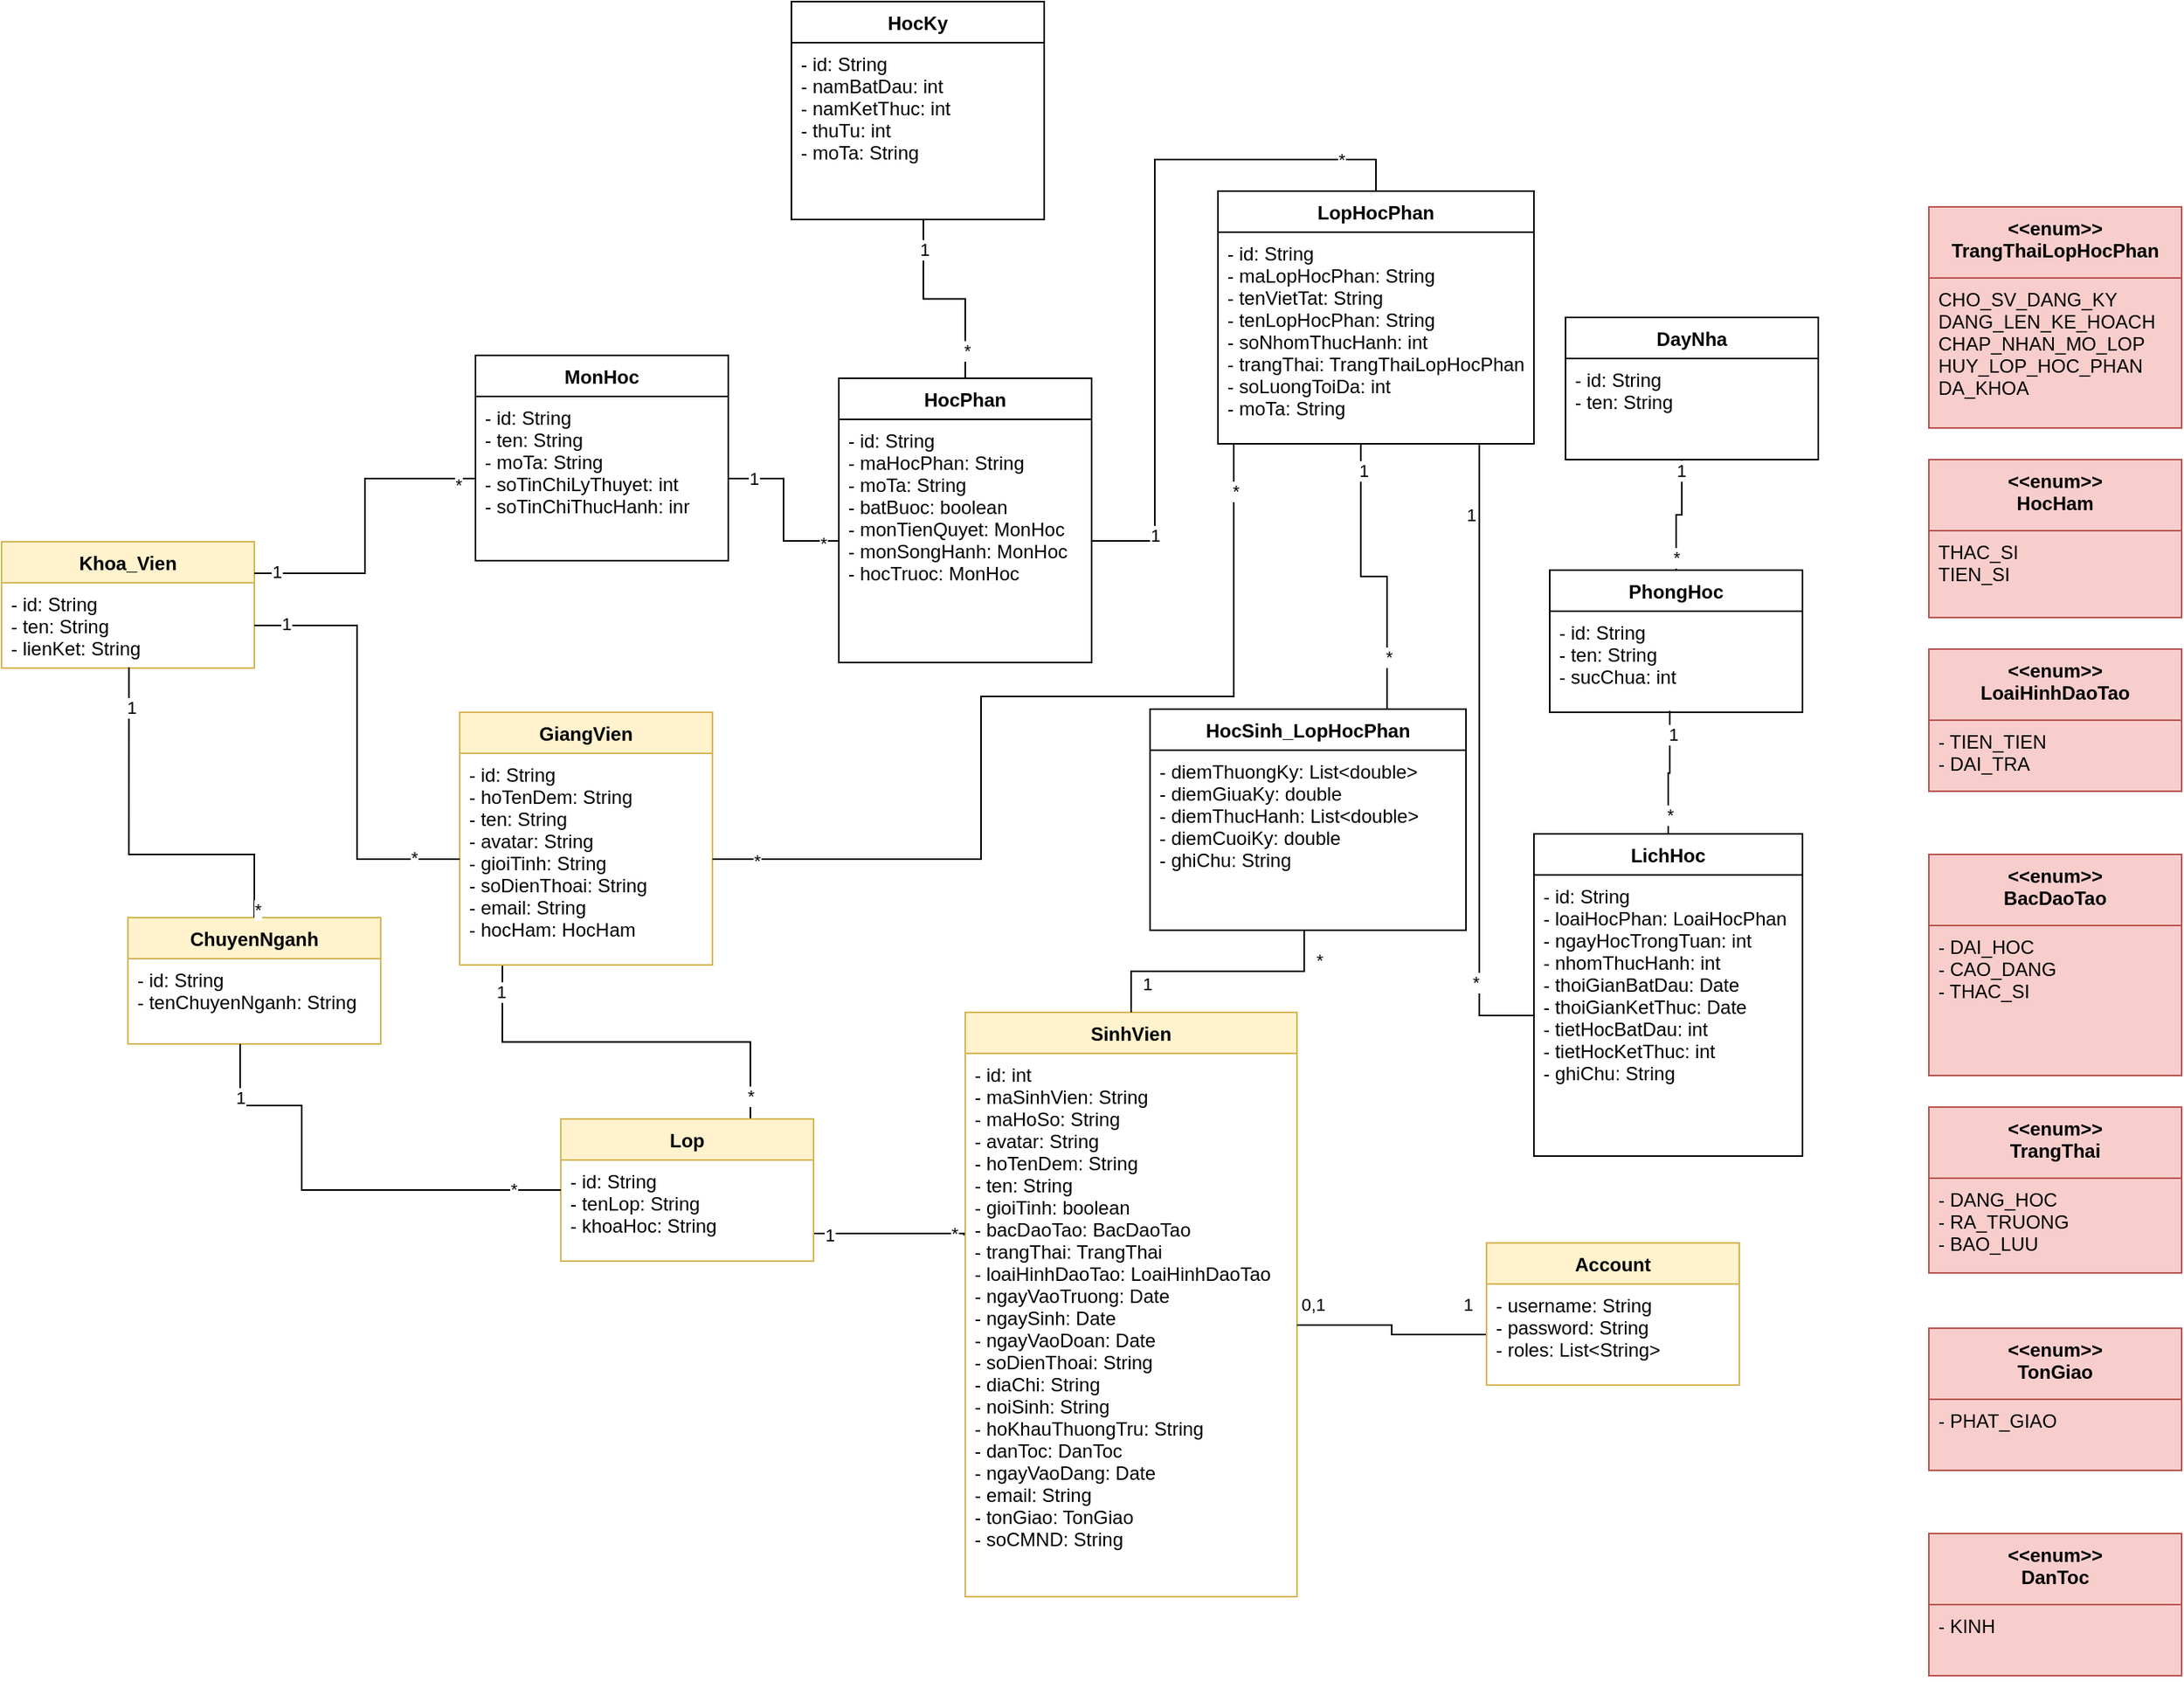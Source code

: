 <mxfile version="15.9.6" type="github">
  <diagram id="Yj6DFzL0j5Qf95JARL4s" name="Page-1">
    <mxGraphModel dx="2249" dy="1967" grid="1" gridSize="10" guides="1" tooltips="1" connect="1" arrows="1" fold="1" page="1" pageScale="1" pageWidth="827" pageHeight="1169" math="0" shadow="0">
      <root>
        <mxCell id="0" />
        <mxCell id="1" parent="0" />
        <mxCell id="6rRiFF-nvon5pC7xxNcr-5" value="SinhVien" style="swimlane;fontStyle=1;align=center;verticalAlign=top;childLayout=stackLayout;horizontal=1;startSize=26;horizontalStack=0;resizeParent=1;resizeParentMax=0;resizeLast=0;collapsible=1;marginBottom=0;fillColor=#fff2cc;strokeColor=#d6b656;" parent="1" vertex="1">
          <mxGeometry x="510" y="300" width="210" height="370" as="geometry" />
        </mxCell>
        <mxCell id="6rRiFF-nvon5pC7xxNcr-6" value="- id: int&#xa;- maSinhVien: String&#xa;- maHoSo: String&#xa;- avatar: String&#xa;- hoTenDem: String&#xa;- ten: String&#xa;- gioiTinh: boolean&#xa;- bacDaoTao: BacDaoTao&#xa;- trangThai: TrangThai&#xa;- loaiHinhDaoTao: LoaiHinhDaoTao&#xa;- ngayVaoTruong: Date&#xa;- ngaySinh: Date&#xa;- ngayVaoDoan: Date&#xa;- soDienThoai: String&#xa;- diaChi: String&#xa;- noiSinh: String&#xa;- hoKhauThuongTru: String&#xa;- danToc: DanToc&#xa;- ngayVaoDang: Date&#xa;- email: String&#xa;- tonGiao: TonGiao&#xa;- soCMND: String" style="text;strokeColor=none;fillColor=none;align=left;verticalAlign=top;spacingLeft=4;spacingRight=4;overflow=hidden;rotatable=0;points=[[0,0.5],[1,0.5]];portConstraint=eastwest;" parent="6rRiFF-nvon5pC7xxNcr-5" vertex="1">
          <mxGeometry y="26" width="210" height="344" as="geometry" />
        </mxCell>
        <mxCell id="6rRiFF-nvon5pC7xxNcr-9" value="Khoa_Vien" style="swimlane;fontStyle=1;align=center;verticalAlign=top;childLayout=stackLayout;horizontal=1;startSize=26;horizontalStack=0;resizeParent=1;resizeParentMax=0;resizeLast=0;collapsible=1;marginBottom=0;fillColor=#fff2cc;strokeColor=#d6b656;" parent="1" vertex="1">
          <mxGeometry x="-100" y="2" width="160" height="80" as="geometry" />
        </mxCell>
        <mxCell id="6rRiFF-nvon5pC7xxNcr-10" value="- id: String&#xa;- ten: String&#xa;- lienKet: String" style="text;strokeColor=none;fillColor=none;align=left;verticalAlign=top;spacingLeft=4;spacingRight=4;overflow=hidden;rotatable=0;points=[[0,0.5],[1,0.5]];portConstraint=eastwest;" parent="6rRiFF-nvon5pC7xxNcr-9" vertex="1">
          <mxGeometry y="26" width="160" height="54" as="geometry" />
        </mxCell>
        <mxCell id="6rRiFF-nvon5pC7xxNcr-13" value="ChuyenNganh" style="swimlane;fontStyle=1;align=center;verticalAlign=top;childLayout=stackLayout;horizontal=1;startSize=26;horizontalStack=0;resizeParent=1;resizeParentMax=0;resizeLast=0;collapsible=1;marginBottom=0;fillColor=#fff2cc;strokeColor=#d6b656;" parent="1" vertex="1">
          <mxGeometry x="-20" y="240" width="160" height="80" as="geometry" />
        </mxCell>
        <mxCell id="6rRiFF-nvon5pC7xxNcr-14" value="- id: String&#xa;- tenChuyenNganh: String" style="text;strokeColor=none;fillColor=none;align=left;verticalAlign=top;spacingLeft=4;spacingRight=4;overflow=hidden;rotatable=0;points=[[0,0.5],[1,0.5]];portConstraint=eastwest;" parent="6rRiFF-nvon5pC7xxNcr-13" vertex="1">
          <mxGeometry y="26" width="160" height="54" as="geometry" />
        </mxCell>
        <mxCell id="6rRiFF-nvon5pC7xxNcr-17" style="edgeStyle=orthogonalEdgeStyle;rounded=0;orthogonalLoop=1;jettySize=auto;html=1;endArrow=none;endFill=0;exitX=-0.004;exitY=0.335;exitDx=0;exitDy=0;exitPerimeter=0;" parent="1" source="6rRiFF-nvon5pC7xxNcr-6" target="6rRiFF-nvon5pC7xxNcr-30" edge="1">
          <mxGeometry relative="1" as="geometry">
            <mxPoint x="200" y="440" as="targetPoint" />
            <Array as="points">
              <mxPoint x="509" y="440" />
              <mxPoint x="402" y="440" />
              <mxPoint x="402" y="436" />
            </Array>
          </mxGeometry>
        </mxCell>
        <mxCell id="6rRiFF-nvon5pC7xxNcr-19" value="*" style="edgeLabel;html=1;align=center;verticalAlign=middle;resizable=0;points=[];" parent="6rRiFF-nvon5pC7xxNcr-17" vertex="1" connectable="0">
          <mxGeometry x="-0.831" relative="1" as="geometry">
            <mxPoint as="offset" />
          </mxGeometry>
        </mxCell>
        <mxCell id="6rRiFF-nvon5pC7xxNcr-21" value="1" style="edgeLabel;html=1;align=center;verticalAlign=middle;resizable=0;points=[];" parent="6rRiFF-nvon5pC7xxNcr-17" vertex="1" connectable="0">
          <mxGeometry x="0.798" y="1" relative="1" as="geometry">
            <mxPoint as="offset" />
          </mxGeometry>
        </mxCell>
        <mxCell id="6rRiFF-nvon5pC7xxNcr-18" style="edgeStyle=orthogonalEdgeStyle;rounded=0;orthogonalLoop=1;jettySize=auto;html=1;exitX=0.5;exitY=0;exitDx=0;exitDy=0;endArrow=none;endFill=0;entryX=0.504;entryY=0.991;entryDx=0;entryDy=0;entryPerimeter=0;" parent="1" source="6rRiFF-nvon5pC7xxNcr-13" target="6rRiFF-nvon5pC7xxNcr-10" edge="1">
          <mxGeometry relative="1" as="geometry">
            <mxPoint x="70" y="150" as="targetPoint" />
            <Array as="points">
              <mxPoint x="60" y="200" />
              <mxPoint x="-19" y="200" />
            </Array>
          </mxGeometry>
        </mxCell>
        <mxCell id="6rRiFF-nvon5pC7xxNcr-22" value="1" style="edgeLabel;html=1;align=center;verticalAlign=middle;resizable=0;points=[];" parent="6rRiFF-nvon5pC7xxNcr-18" vertex="1" connectable="0">
          <mxGeometry x="0.785" y="-1" relative="1" as="geometry">
            <mxPoint as="offset" />
          </mxGeometry>
        </mxCell>
        <mxCell id="6rRiFF-nvon5pC7xxNcr-24" value="*" style="edgeLabel;html=1;align=center;verticalAlign=middle;resizable=0;points=[];" parent="6rRiFF-nvon5pC7xxNcr-18" vertex="1" connectable="0">
          <mxGeometry x="-0.884" y="1" relative="1" as="geometry">
            <mxPoint x="3" y="9" as="offset" />
          </mxGeometry>
        </mxCell>
        <mxCell id="6rRiFF-nvon5pC7xxNcr-45" style="edgeStyle=orthogonalEdgeStyle;rounded=0;orthogonalLoop=1;jettySize=auto;html=1;exitX=0.452;exitY=0.999;exitDx=0;exitDy=0;entryX=0.75;entryY=0;entryDx=0;entryDy=0;endArrow=none;endFill=0;exitPerimeter=0;" parent="1" source="6rRiFF-nvon5pC7xxNcr-27" target="6rRiFF-nvon5pC7xxNcr-41" edge="1">
          <mxGeometry relative="1" as="geometry">
            <mxPoint x="778.8" y="-25.012" as="sourcePoint" />
          </mxGeometry>
        </mxCell>
        <mxCell id="6rRiFF-nvon5pC7xxNcr-49" value="*" style="edgeLabel;html=1;align=center;verticalAlign=middle;resizable=0;points=[];" parent="6rRiFF-nvon5pC7xxNcr-45" vertex="1" connectable="0">
          <mxGeometry x="0.635" y="1" relative="1" as="geometry">
            <mxPoint as="offset" />
          </mxGeometry>
        </mxCell>
        <mxCell id="6rRiFF-nvon5pC7xxNcr-51" value="1" style="edgeLabel;html=1;align=center;verticalAlign=middle;resizable=0;points=[];" parent="6rRiFF-nvon5pC7xxNcr-45" vertex="1" connectable="0">
          <mxGeometry x="-0.819" y="1" relative="1" as="geometry">
            <mxPoint as="offset" />
          </mxGeometry>
        </mxCell>
        <mxCell id="6rRiFF-nvon5pC7xxNcr-26" value="LopHocPhan" style="swimlane;fontStyle=1;align=center;verticalAlign=top;childLayout=stackLayout;horizontal=1;startSize=26;horizontalStack=0;resizeParent=1;resizeParentMax=0;resizeLast=0;collapsible=1;marginBottom=0;" parent="1" vertex="1">
          <mxGeometry x="670" y="-220" width="200" height="160" as="geometry" />
        </mxCell>
        <mxCell id="6rRiFF-nvon5pC7xxNcr-27" value="- id: String&#xa;- maLopHocPhan: String&#xa;- tenVietTat: String&#xa;- tenLopHocPhan: String&#xa;- soNhomThucHanh: int&#xa;- trangThai: TrangThaiLopHocPhan&#xa;- soLuongToiDa: int&#xa;- moTa: String" style="text;strokeColor=none;fillColor=none;align=left;verticalAlign=top;spacingLeft=4;spacingRight=4;overflow=hidden;rotatable=0;points=[[0,0.5],[1,0.5]];portConstraint=eastwest;" parent="6rRiFF-nvon5pC7xxNcr-26" vertex="1">
          <mxGeometry y="26" width="200" height="134" as="geometry" />
        </mxCell>
        <mxCell id="6rRiFF-nvon5pC7xxNcr-180" style="edgeStyle=orthogonalEdgeStyle;rounded=0;orthogonalLoop=1;jettySize=auto;html=1;exitX=0.75;exitY=0;exitDx=0;exitDy=0;entryX=0.169;entryY=1.004;entryDx=0;entryDy=0;entryPerimeter=0;endArrow=none;endFill=0;" parent="1" source="6rRiFF-nvon5pC7xxNcr-30" target="6rRiFF-nvon5pC7xxNcr-75" edge="1">
          <mxGeometry relative="1" as="geometry" />
        </mxCell>
        <mxCell id="6rRiFF-nvon5pC7xxNcr-181" value="1" style="edgeLabel;html=1;align=center;verticalAlign=middle;resizable=0;points=[];" parent="6rRiFF-nvon5pC7xxNcr-180" vertex="1" connectable="0">
          <mxGeometry x="0.872" y="1" relative="1" as="geometry">
            <mxPoint as="offset" />
          </mxGeometry>
        </mxCell>
        <mxCell id="6rRiFF-nvon5pC7xxNcr-182" value="*" style="edgeLabel;html=1;align=center;verticalAlign=middle;resizable=0;points=[];" parent="6rRiFF-nvon5pC7xxNcr-180" vertex="1" connectable="0">
          <mxGeometry x="-0.886" relative="1" as="geometry">
            <mxPoint as="offset" />
          </mxGeometry>
        </mxCell>
        <mxCell id="6rRiFF-nvon5pC7xxNcr-30" value="Lop" style="swimlane;fontStyle=1;align=center;verticalAlign=top;childLayout=stackLayout;horizontal=1;startSize=26;horizontalStack=0;resizeParent=1;resizeParentMax=0;resizeLast=0;collapsible=1;marginBottom=0;fillColor=#fff2cc;strokeColor=#d6b656;" parent="1" vertex="1">
          <mxGeometry x="254" y="367.5" width="160" height="90" as="geometry" />
        </mxCell>
        <mxCell id="6rRiFF-nvon5pC7xxNcr-31" value="- id: String&#xa;- tenLop: String&#xa;- khoaHoc: String" style="text;strokeColor=none;fillColor=none;align=left;verticalAlign=top;spacingLeft=4;spacingRight=4;overflow=hidden;rotatable=0;points=[[0,0.5],[1,0.5]];portConstraint=eastwest;" parent="6rRiFF-nvon5pC7xxNcr-30" vertex="1">
          <mxGeometry y="26" width="160" height="64" as="geometry" />
        </mxCell>
        <mxCell id="6rRiFF-nvon5pC7xxNcr-34" style="edgeStyle=orthogonalEdgeStyle;rounded=0;orthogonalLoop=1;jettySize=auto;html=1;endArrow=none;endFill=0;" parent="1" source="6rRiFF-nvon5pC7xxNcr-30" target="6rRiFF-nvon5pC7xxNcr-13" edge="1">
          <mxGeometry relative="1" as="geometry">
            <mxPoint x="70.08" y="323.998" as="targetPoint" />
            <Array as="points">
              <mxPoint x="90" y="413" />
              <mxPoint x="90" y="359" />
              <mxPoint x="51" y="359" />
            </Array>
          </mxGeometry>
        </mxCell>
        <mxCell id="6rRiFF-nvon5pC7xxNcr-62" value="1" style="edgeLabel;html=1;align=center;verticalAlign=middle;resizable=0;points=[];" parent="6rRiFF-nvon5pC7xxNcr-34" vertex="1" connectable="0">
          <mxGeometry x="0.773" relative="1" as="geometry">
            <mxPoint as="offset" />
          </mxGeometry>
        </mxCell>
        <mxCell id="6rRiFF-nvon5pC7xxNcr-63" value="*" style="edgeLabel;html=1;align=center;verticalAlign=middle;resizable=0;points=[];" parent="6rRiFF-nvon5pC7xxNcr-34" vertex="1" connectable="0">
          <mxGeometry x="-0.798" y="-1" relative="1" as="geometry">
            <mxPoint as="offset" />
          </mxGeometry>
        </mxCell>
        <mxCell id="6rRiFF-nvon5pC7xxNcr-41" value="HocSinh_LopHocPhan" style="swimlane;fontStyle=1;align=center;verticalAlign=top;childLayout=stackLayout;horizontal=1;startSize=26;horizontalStack=0;resizeParent=1;resizeParentMax=0;resizeLast=0;collapsible=1;marginBottom=0;" parent="1" vertex="1">
          <mxGeometry x="627" y="108" width="200" height="140" as="geometry" />
        </mxCell>
        <mxCell id="6rRiFF-nvon5pC7xxNcr-42" value="- diemThuongKy: List&lt;double&gt;&#xa;- diemGiuaKy: double&#xa;- diemThucHanh: List&lt;double&gt;&#xa;- diemCuoiKy: double&#xa;- ghiChu: String" style="text;strokeColor=none;fillColor=none;align=left;verticalAlign=top;spacingLeft=4;spacingRight=4;overflow=hidden;rotatable=0;points=[[0,0.5],[1,0.5]];portConstraint=eastwest;" parent="6rRiFF-nvon5pC7xxNcr-41" vertex="1">
          <mxGeometry y="26" width="200" height="114" as="geometry" />
        </mxCell>
        <mxCell id="6rRiFF-nvon5pC7xxNcr-46" style="edgeStyle=orthogonalEdgeStyle;rounded=0;orthogonalLoop=1;jettySize=auto;html=1;exitX=0.5;exitY=0;exitDx=0;exitDy=0;entryX=0.488;entryY=1;entryDx=0;entryDy=0;endArrow=none;endFill=0;entryPerimeter=0;" parent="1" source="6rRiFF-nvon5pC7xxNcr-5" target="6rRiFF-nvon5pC7xxNcr-42" edge="1">
          <mxGeometry relative="1" as="geometry">
            <mxPoint x="690.56" y="376.338" as="targetPoint" />
          </mxGeometry>
        </mxCell>
        <mxCell id="6rRiFF-nvon5pC7xxNcr-47" value="1" style="edgeLabel;html=1;align=center;verticalAlign=middle;resizable=0;points=[];" parent="6rRiFF-nvon5pC7xxNcr-46" vertex="1" connectable="0">
          <mxGeometry x="-0.837" y="-2" relative="1" as="geometry">
            <mxPoint x="8" y="-5" as="offset" />
          </mxGeometry>
        </mxCell>
        <mxCell id="6rRiFF-nvon5pC7xxNcr-48" value="*" style="edgeLabel;html=1;align=center;verticalAlign=middle;resizable=0;points=[];" parent="6rRiFF-nvon5pC7xxNcr-46" vertex="1" connectable="0">
          <mxGeometry x="0.763" y="-1" relative="1" as="geometry">
            <mxPoint x="8" as="offset" />
          </mxGeometry>
        </mxCell>
        <mxCell id="6rRiFF-nvon5pC7xxNcr-52" value="MonHoc" style="swimlane;fontStyle=1;align=center;verticalAlign=top;childLayout=stackLayout;horizontal=1;startSize=26;horizontalStack=0;resizeParent=1;resizeParentMax=0;resizeLast=0;collapsible=1;marginBottom=0;" parent="1" vertex="1">
          <mxGeometry x="200" y="-116" width="160" height="130" as="geometry" />
        </mxCell>
        <mxCell id="6rRiFF-nvon5pC7xxNcr-53" value="- id: String&#xa;- ten: String&#xa;- moTa: String&#xa;- soTinChiLyThuyet: int&#xa;- soTinChiThucHanh: inr" style="text;strokeColor=none;fillColor=none;align=left;verticalAlign=top;spacingLeft=4;spacingRight=4;overflow=hidden;rotatable=0;points=[[0,0.5],[1,0.5]];portConstraint=eastwest;" parent="6rRiFF-nvon5pC7xxNcr-52" vertex="1">
          <mxGeometry y="26" width="160" height="104" as="geometry" />
        </mxCell>
        <mxCell id="6rRiFF-nvon5pC7xxNcr-64" value="HocKy" style="swimlane;fontStyle=1;align=center;verticalAlign=top;childLayout=stackLayout;horizontal=1;startSize=26;horizontalStack=0;resizeParent=1;resizeParentMax=0;resizeLast=0;collapsible=1;marginBottom=0;" parent="1" vertex="1">
          <mxGeometry x="400" y="-340" width="160" height="138" as="geometry" />
        </mxCell>
        <mxCell id="6rRiFF-nvon5pC7xxNcr-65" value="- id: String&#xa;- namBatDau: int&#xa;- namKetThuc: int&#xa;- thuTu: int&#xa;- moTa: String" style="text;strokeColor=none;fillColor=none;align=left;verticalAlign=top;spacingLeft=4;spacingRight=4;overflow=hidden;rotatable=0;points=[[0,0.5],[1,0.5]];portConstraint=eastwest;" parent="6rRiFF-nvon5pC7xxNcr-64" vertex="1">
          <mxGeometry y="26" width="160" height="112" as="geometry" />
        </mxCell>
        <mxCell id="6rRiFF-nvon5pC7xxNcr-68" style="edgeStyle=orthogonalEdgeStyle;rounded=0;orthogonalLoop=1;jettySize=auto;html=1;exitX=0.5;exitY=0;exitDx=0;exitDy=0;entryX=0.522;entryY=0.996;entryDx=0;entryDy=0;endArrow=none;endFill=0;entryPerimeter=0;" parent="1" source="6rRiFF-nvon5pC7xxNcr-151" target="6rRiFF-nvon5pC7xxNcr-65" edge="1">
          <mxGeometry relative="1" as="geometry">
            <mxPoint x="497.12" y="-168.494" as="targetPoint" />
          </mxGeometry>
        </mxCell>
        <mxCell id="6rRiFF-nvon5pC7xxNcr-69" value="*" style="edgeLabel;html=1;align=center;verticalAlign=middle;resizable=0;points=[];" parent="6rRiFF-nvon5pC7xxNcr-68" vertex="1" connectable="0">
          <mxGeometry x="-0.717" y="-1" relative="1" as="geometry">
            <mxPoint as="offset" />
          </mxGeometry>
        </mxCell>
        <mxCell id="6rRiFF-nvon5pC7xxNcr-70" value="1" style="edgeLabel;html=1;align=center;verticalAlign=middle;resizable=0;points=[];" parent="6rRiFF-nvon5pC7xxNcr-68" vertex="1" connectable="0">
          <mxGeometry x="0.696" relative="1" as="geometry">
            <mxPoint as="offset" />
          </mxGeometry>
        </mxCell>
        <mxCell id="6rRiFF-nvon5pC7xxNcr-74" value="GiangVien" style="swimlane;fontStyle=1;align=center;verticalAlign=top;childLayout=stackLayout;horizontal=1;startSize=26;horizontalStack=0;resizeParent=1;resizeParentMax=0;resizeLast=0;collapsible=1;marginBottom=0;fillColor=#fff2cc;strokeColor=#d6b656;" parent="1" vertex="1">
          <mxGeometry x="190" y="110" width="160" height="160" as="geometry" />
        </mxCell>
        <mxCell id="6rRiFF-nvon5pC7xxNcr-75" value="- id: String&#xa;- hoTenDem: String&#xa;- ten: String&#xa;- avatar: String&#xa;- gioiTinh: String&#xa;- soDienThoai: String&#xa;- email: String&#xa;- hocHam: HocHam" style="text;strokeColor=none;fillColor=none;align=left;verticalAlign=top;spacingLeft=4;spacingRight=4;overflow=hidden;rotatable=0;points=[[0,0.5],[1,0.5]];portConstraint=eastwest;" parent="6rRiFF-nvon5pC7xxNcr-74" vertex="1">
          <mxGeometry y="26" width="160" height="134" as="geometry" />
        </mxCell>
        <mxCell id="6rRiFF-nvon5pC7xxNcr-78" style="edgeStyle=orthogonalEdgeStyle;rounded=0;orthogonalLoop=1;jettySize=auto;html=1;exitX=0;exitY=0.5;exitDx=0;exitDy=0;entryX=1;entryY=0.5;entryDx=0;entryDy=0;endArrow=none;endFill=0;" parent="1" source="6rRiFF-nvon5pC7xxNcr-75" target="6rRiFF-nvon5pC7xxNcr-10" edge="1">
          <mxGeometry relative="1" as="geometry">
            <mxPoint x="150" y="143" as="targetPoint" />
          </mxGeometry>
        </mxCell>
        <mxCell id="6rRiFF-nvon5pC7xxNcr-79" value="1" style="edgeLabel;html=1;align=center;verticalAlign=middle;resizable=0;points=[];" parent="6rRiFF-nvon5pC7xxNcr-78" vertex="1" connectable="0">
          <mxGeometry x="0.855" y="-1" relative="1" as="geometry">
            <mxPoint as="offset" />
          </mxGeometry>
        </mxCell>
        <mxCell id="6rRiFF-nvon5pC7xxNcr-80" value="*" style="edgeLabel;html=1;align=center;verticalAlign=middle;resizable=0;points=[];" parent="6rRiFF-nvon5pC7xxNcr-78" vertex="1" connectable="0">
          <mxGeometry x="-0.79" y="-1" relative="1" as="geometry">
            <mxPoint as="offset" />
          </mxGeometry>
        </mxCell>
        <mxCell id="6rRiFF-nvon5pC7xxNcr-95" style="edgeStyle=orthogonalEdgeStyle;rounded=0;orthogonalLoop=1;jettySize=auto;html=1;exitX=0;exitY=0.5;exitDx=0;exitDy=0;entryX=1;entryY=0.5;entryDx=0;entryDy=0;endArrow=none;endFill=0;" parent="1" source="6rRiFF-nvon5pC7xxNcr-92" target="6rRiFF-nvon5pC7xxNcr-6" edge="1">
          <mxGeometry relative="1" as="geometry" />
        </mxCell>
        <mxCell id="6rRiFF-nvon5pC7xxNcr-102" value="1" style="edgeLabel;html=1;align=center;verticalAlign=middle;resizable=0;points=[];" parent="6rRiFF-nvon5pC7xxNcr-95" vertex="1" connectable="0">
          <mxGeometry x="-0.894" y="2" relative="1" as="geometry">
            <mxPoint x="-6" y="-21" as="offset" />
          </mxGeometry>
        </mxCell>
        <mxCell id="6rRiFF-nvon5pC7xxNcr-103" value="0,1" style="edgeLabel;html=1;align=center;verticalAlign=middle;resizable=0;points=[];" parent="6rRiFF-nvon5pC7xxNcr-95" vertex="1" connectable="0">
          <mxGeometry x="0.944" y="-2" relative="1" as="geometry">
            <mxPoint x="6" y="-11" as="offset" />
          </mxGeometry>
        </mxCell>
        <mxCell id="6rRiFF-nvon5pC7xxNcr-91" value="Account" style="swimlane;fontStyle=1;align=center;verticalAlign=top;childLayout=stackLayout;horizontal=1;startSize=26;horizontalStack=0;resizeParent=1;resizeParentMax=0;resizeLast=0;collapsible=1;marginBottom=0;fillColor=#fff2cc;strokeColor=#d6b656;" parent="1" vertex="1">
          <mxGeometry x="840" y="446" width="160" height="90" as="geometry" />
        </mxCell>
        <mxCell id="6rRiFF-nvon5pC7xxNcr-92" value="- username: String&#xa;- password: String&#xa;- roles: List&lt;String&gt;" style="text;strokeColor=none;fillColor=none;align=left;verticalAlign=top;spacingLeft=4;spacingRight=4;overflow=hidden;rotatable=0;points=[[0,0.5],[1,0.5]];portConstraint=eastwest;" parent="6rRiFF-nvon5pC7xxNcr-91" vertex="1">
          <mxGeometry y="26" width="160" height="64" as="geometry" />
        </mxCell>
        <mxCell id="6rRiFF-nvon5pC7xxNcr-168" style="edgeStyle=orthogonalEdgeStyle;rounded=0;orthogonalLoop=1;jettySize=auto;html=1;exitX=0.5;exitY=0;exitDx=0;exitDy=0;entryX=0.475;entryY=0.984;entryDx=0;entryDy=0;entryPerimeter=0;endArrow=none;endFill=0;" parent="1" source="6rRiFF-nvon5pC7xxNcr-104" target="6rRiFF-nvon5pC7xxNcr-165" edge="1">
          <mxGeometry relative="1" as="geometry" />
        </mxCell>
        <mxCell id="6rRiFF-nvon5pC7xxNcr-169" value="1" style="edgeLabel;html=1;align=center;verticalAlign=middle;resizable=0;points=[];" parent="6rRiFF-nvon5pC7xxNcr-168" vertex="1" connectable="0">
          <mxGeometry x="0.632" y="-2" relative="1" as="geometry">
            <mxPoint as="offset" />
          </mxGeometry>
        </mxCell>
        <mxCell id="6rRiFF-nvon5pC7xxNcr-170" value="*" style="edgeLabel;html=1;align=center;verticalAlign=middle;resizable=0;points=[];" parent="6rRiFF-nvon5pC7xxNcr-168" vertex="1" connectable="0">
          <mxGeometry x="-0.683" y="-1" relative="1" as="geometry">
            <mxPoint as="offset" />
          </mxGeometry>
        </mxCell>
        <mxCell id="6rRiFF-nvon5pC7xxNcr-104" value="LichHoc" style="swimlane;fontStyle=1;align=center;verticalAlign=top;childLayout=stackLayout;horizontal=1;startSize=26;horizontalStack=0;resizeParent=1;resizeParentMax=0;resizeLast=0;collapsible=1;marginBottom=0;" parent="1" vertex="1">
          <mxGeometry x="870" y="187" width="170" height="204" as="geometry" />
        </mxCell>
        <mxCell id="6rRiFF-nvon5pC7xxNcr-105" value="- id: String&#xa;- loaiHocPhan: LoaiHocPhan&#xa;- ngayHocTrongTuan: int&#xa;- nhomThucHanh: int&#xa;- thoiGianBatDau: Date&#xa;- thoiGianKetThuc: Date&#xa;- tietHocBatDau: int&#xa;- tietHocKetThuc: int&#xa;- ghiChu: String" style="text;strokeColor=none;fillColor=none;align=left;verticalAlign=top;spacingLeft=4;spacingRight=4;overflow=hidden;rotatable=0;points=[[0,0.5],[1,0.5]];portConstraint=eastwest;" parent="6rRiFF-nvon5pC7xxNcr-104" vertex="1">
          <mxGeometry y="26" width="170" height="178" as="geometry" />
        </mxCell>
        <mxCell id="6rRiFF-nvon5pC7xxNcr-108" style="edgeStyle=orthogonalEdgeStyle;rounded=0;orthogonalLoop=1;jettySize=auto;html=1;exitX=0;exitY=0.5;exitDx=0;exitDy=0;entryX=0.827;entryY=1.005;entryDx=0;entryDy=0;endArrow=none;endFill=0;entryPerimeter=0;" parent="1" source="6rRiFF-nvon5pC7xxNcr-105" target="6rRiFF-nvon5pC7xxNcr-27" edge="1">
          <mxGeometry relative="1" as="geometry">
            <mxPoint x="870" y="-39.0" as="targetPoint" />
          </mxGeometry>
        </mxCell>
        <mxCell id="6rRiFF-nvon5pC7xxNcr-109" value="1" style="edgeLabel;html=1;align=center;verticalAlign=middle;resizable=0;points=[];" parent="6rRiFF-nvon5pC7xxNcr-108" vertex="1" connectable="0">
          <mxGeometry x="0.779" y="5" relative="1" as="geometry">
            <mxPoint x="-1" as="offset" />
          </mxGeometry>
        </mxCell>
        <mxCell id="6rRiFF-nvon5pC7xxNcr-110" value="*" style="edgeLabel;html=1;align=center;verticalAlign=middle;resizable=0;points=[];" parent="6rRiFF-nvon5pC7xxNcr-108" vertex="1" connectable="0">
          <mxGeometry x="-0.717" y="4" relative="1" as="geometry">
            <mxPoint x="1" as="offset" />
          </mxGeometry>
        </mxCell>
        <mxCell id="6rRiFF-nvon5pC7xxNcr-126" value="&lt;&lt;enum&gt;&gt;&#xa;BacDaoTao" style="swimlane;fontStyle=1;align=center;verticalAlign=top;childLayout=stackLayout;horizontal=1;startSize=45;horizontalStack=0;resizeParent=1;resizeParentMax=0;resizeLast=0;collapsible=1;marginBottom=0;fillColor=#f8cecc;strokeColor=#b85450;" parent="1" vertex="1">
          <mxGeometry x="1120" y="200" width="160" height="140" as="geometry" />
        </mxCell>
        <mxCell id="6rRiFF-nvon5pC7xxNcr-127" value="- DAI_HOC&#xa;- CAO_DANG&#xa;- THAC_SI" style="text;strokeColor=#b85450;fillColor=#f8cecc;align=left;verticalAlign=top;spacingLeft=4;spacingRight=4;overflow=hidden;rotatable=0;points=[[0,0.5],[1,0.5]];portConstraint=eastwest;" parent="6rRiFF-nvon5pC7xxNcr-126" vertex="1">
          <mxGeometry y="45" width="160" height="95" as="geometry" />
        </mxCell>
        <mxCell id="6rRiFF-nvon5pC7xxNcr-130" value="&lt;&lt;enum&gt;&gt;&#xa;LoaiHinhDaoTao" style="swimlane;fontStyle=1;align=center;verticalAlign=top;childLayout=stackLayout;horizontal=1;startSize=45;horizontalStack=0;resizeParent=1;resizeParentMax=0;resizeLast=0;collapsible=1;marginBottom=0;fillColor=#f8cecc;strokeColor=#b85450;" parent="1" vertex="1">
          <mxGeometry x="1120" y="70" width="160" height="90" as="geometry" />
        </mxCell>
        <mxCell id="6rRiFF-nvon5pC7xxNcr-131" value="- TIEN_TIEN&#xa;- DAI_TRA" style="text;strokeColor=#b85450;fillColor=#f8cecc;align=left;verticalAlign=top;spacingLeft=4;spacingRight=4;overflow=hidden;rotatable=0;points=[[0,0.5],[1,0.5]];portConstraint=eastwest;" parent="6rRiFF-nvon5pC7xxNcr-130" vertex="1">
          <mxGeometry y="45" width="160" height="45" as="geometry" />
        </mxCell>
        <mxCell id="6rRiFF-nvon5pC7xxNcr-132" value="&lt;&lt;enum&gt;&gt;&#xa;TrangThai" style="swimlane;fontStyle=1;align=center;verticalAlign=top;childLayout=stackLayout;horizontal=1;startSize=45;horizontalStack=0;resizeParent=1;resizeParentMax=0;resizeLast=0;collapsible=1;marginBottom=0;fillColor=#f8cecc;strokeColor=#b85450;" parent="1" vertex="1">
          <mxGeometry x="1120" y="360" width="160" height="105" as="geometry" />
        </mxCell>
        <mxCell id="6rRiFF-nvon5pC7xxNcr-133" value="- DANG_HOC&#xa;- RA_TRUONG&#xa;- BAO_LUU" style="text;strokeColor=#b85450;fillColor=#f8cecc;align=left;verticalAlign=top;spacingLeft=4;spacingRight=4;overflow=hidden;rotatable=0;points=[[0,0.5],[1,0.5]];portConstraint=eastwest;" parent="6rRiFF-nvon5pC7xxNcr-132" vertex="1">
          <mxGeometry y="45" width="160" height="60" as="geometry" />
        </mxCell>
        <mxCell id="6rRiFF-nvon5pC7xxNcr-143" value="&lt;&lt;enum&gt;&gt;&#xa;DanToc" style="swimlane;fontStyle=1;align=center;verticalAlign=top;childLayout=stackLayout;horizontal=1;startSize=45;horizontalStack=0;resizeParent=1;resizeParentMax=0;resizeLast=0;collapsible=1;marginBottom=0;fillColor=#f8cecc;strokeColor=#b85450;" parent="1" vertex="1">
          <mxGeometry x="1120" y="630" width="160" height="90" as="geometry" />
        </mxCell>
        <mxCell id="6rRiFF-nvon5pC7xxNcr-144" value="- KINH" style="text;strokeColor=#b85450;fillColor=#f8cecc;align=left;verticalAlign=top;spacingLeft=4;spacingRight=4;overflow=hidden;rotatable=0;points=[[0,0.5],[1,0.5]];portConstraint=eastwest;" parent="6rRiFF-nvon5pC7xxNcr-143" vertex="1">
          <mxGeometry y="45" width="160" height="45" as="geometry" />
        </mxCell>
        <mxCell id="6rRiFF-nvon5pC7xxNcr-145" value="&lt;&lt;enum&gt;&gt;&#xa;TonGiao" style="swimlane;fontStyle=1;align=center;verticalAlign=top;childLayout=stackLayout;horizontal=1;startSize=45;horizontalStack=0;resizeParent=1;resizeParentMax=0;resizeLast=0;collapsible=1;marginBottom=0;fillColor=#f8cecc;strokeColor=#b85450;" parent="1" vertex="1">
          <mxGeometry x="1120" y="500" width="160" height="90" as="geometry" />
        </mxCell>
        <mxCell id="6rRiFF-nvon5pC7xxNcr-146" value="- PHAT_GIAO" style="text;strokeColor=#b85450;fillColor=#f8cecc;align=left;verticalAlign=top;spacingLeft=4;spacingRight=4;overflow=hidden;rotatable=0;points=[[0,0.5],[1,0.5]];portConstraint=eastwest;" parent="6rRiFF-nvon5pC7xxNcr-145" vertex="1">
          <mxGeometry y="45" width="160" height="45" as="geometry" />
        </mxCell>
        <mxCell id="6rRiFF-nvon5pC7xxNcr-151" value="HocPhan" style="swimlane;fontStyle=1;align=center;verticalAlign=top;childLayout=stackLayout;horizontal=1;startSize=26;horizontalStack=0;resizeParent=1;resizeParentMax=0;resizeLast=0;collapsible=1;marginBottom=0;" parent="1" vertex="1">
          <mxGeometry x="430" y="-101.5" width="160" height="180" as="geometry" />
        </mxCell>
        <mxCell id="6rRiFF-nvon5pC7xxNcr-152" value="- id: String&#xa;- maHocPhan: String&#xa;- moTa: String&#xa;- batBuoc: boolean&#xa;- monTienQuyet: MonHoc&#xa;- monSongHanh: MonHoc&#xa;- hocTruoc: MonHoc" style="text;strokeColor=none;fillColor=none;align=left;verticalAlign=top;spacingLeft=4;spacingRight=4;overflow=hidden;rotatable=0;points=[[0,0.5],[1,0.5]];portConstraint=eastwest;" parent="6rRiFF-nvon5pC7xxNcr-151" vertex="1">
          <mxGeometry y="26" width="160" height="154" as="geometry" />
        </mxCell>
        <mxCell id="6rRiFF-nvon5pC7xxNcr-155" style="edgeStyle=orthogonalEdgeStyle;rounded=0;orthogonalLoop=1;jettySize=auto;html=1;exitX=1;exitY=0.5;exitDx=0;exitDy=0;entryX=0;entryY=0.5;entryDx=0;entryDy=0;endArrow=none;endFill=0;" parent="1" source="6rRiFF-nvon5pC7xxNcr-53" target="6rRiFF-nvon5pC7xxNcr-152" edge="1">
          <mxGeometry relative="1" as="geometry" />
        </mxCell>
        <mxCell id="6rRiFF-nvon5pC7xxNcr-156" value="1" style="edgeLabel;html=1;align=center;verticalAlign=middle;resizable=0;points=[];" parent="6rRiFF-nvon5pC7xxNcr-155" vertex="1" connectable="0">
          <mxGeometry x="-0.715" relative="1" as="geometry">
            <mxPoint as="offset" />
          </mxGeometry>
        </mxCell>
        <mxCell id="6rRiFF-nvon5pC7xxNcr-157" value="*" style="edgeLabel;html=1;align=center;verticalAlign=middle;resizable=0;points=[];" parent="6rRiFF-nvon5pC7xxNcr-155" vertex="1" connectable="0">
          <mxGeometry x="0.808" y="-1" relative="1" as="geometry">
            <mxPoint as="offset" />
          </mxGeometry>
        </mxCell>
        <mxCell id="6rRiFF-nvon5pC7xxNcr-158" style="edgeStyle=orthogonalEdgeStyle;rounded=0;orthogonalLoop=1;jettySize=auto;html=1;exitX=1;exitY=0.5;exitDx=0;exitDy=0;entryX=0.5;entryY=0;entryDx=0;entryDy=0;endArrow=none;endFill=0;" parent="1" source="6rRiFF-nvon5pC7xxNcr-152" target="6rRiFF-nvon5pC7xxNcr-26" edge="1">
          <mxGeometry relative="1" as="geometry" />
        </mxCell>
        <mxCell id="6rRiFF-nvon5pC7xxNcr-159" value="1" style="edgeLabel;html=1;align=center;verticalAlign=middle;resizable=0;points=[];" parent="6rRiFF-nvon5pC7xxNcr-158" vertex="1" connectable="0">
          <mxGeometry x="-0.801" relative="1" as="geometry">
            <mxPoint as="offset" />
          </mxGeometry>
        </mxCell>
        <mxCell id="6rRiFF-nvon5pC7xxNcr-160" value="*" style="edgeLabel;html=1;align=center;verticalAlign=middle;resizable=0;points=[];" parent="6rRiFF-nvon5pC7xxNcr-158" vertex="1" connectable="0">
          <mxGeometry x="0.807" relative="1" as="geometry">
            <mxPoint as="offset" />
          </mxGeometry>
        </mxCell>
        <mxCell id="6rRiFF-nvon5pC7xxNcr-175" style="edgeStyle=orthogonalEdgeStyle;rounded=0;orthogonalLoop=1;jettySize=auto;html=1;exitX=0.5;exitY=0;exitDx=0;exitDy=0;entryX=0.46;entryY=1.011;entryDx=0;entryDy=0;entryPerimeter=0;endArrow=none;endFill=0;" parent="1" source="6rRiFF-nvon5pC7xxNcr-164" target="6rRiFF-nvon5pC7xxNcr-172" edge="1">
          <mxGeometry relative="1" as="geometry" />
        </mxCell>
        <mxCell id="6rRiFF-nvon5pC7xxNcr-176" value="1" style="edgeLabel;html=1;align=center;verticalAlign=middle;resizable=0;points=[];" parent="6rRiFF-nvon5pC7xxNcr-175" vertex="1" connectable="0">
          <mxGeometry x="0.839" y="1" relative="1" as="geometry">
            <mxPoint as="offset" />
          </mxGeometry>
        </mxCell>
        <mxCell id="6rRiFF-nvon5pC7xxNcr-177" value="*" style="edgeLabel;html=1;align=center;verticalAlign=middle;resizable=0;points=[];" parent="6rRiFF-nvon5pC7xxNcr-175" vertex="1" connectable="0">
          <mxGeometry x="-0.763" relative="1" as="geometry">
            <mxPoint as="offset" />
          </mxGeometry>
        </mxCell>
        <mxCell id="6rRiFF-nvon5pC7xxNcr-164" value="PhongHoc" style="swimlane;fontStyle=1;align=center;verticalAlign=top;childLayout=stackLayout;horizontal=1;startSize=26;horizontalStack=0;resizeParent=1;resizeParentMax=0;resizeLast=0;collapsible=1;marginBottom=0;" parent="1" vertex="1">
          <mxGeometry x="880" y="20" width="160" height="90" as="geometry" />
        </mxCell>
        <mxCell id="6rRiFF-nvon5pC7xxNcr-165" value="- id: String&#xa;- ten: String&#xa;- sucChua: int" style="text;strokeColor=none;fillColor=none;align=left;verticalAlign=top;spacingLeft=4;spacingRight=4;overflow=hidden;rotatable=0;points=[[0,0.5],[1,0.5]];portConstraint=eastwest;" parent="6rRiFF-nvon5pC7xxNcr-164" vertex="1">
          <mxGeometry y="26" width="160" height="64" as="geometry" />
        </mxCell>
        <mxCell id="6rRiFF-nvon5pC7xxNcr-171" value="DayNha" style="swimlane;fontStyle=1;align=center;verticalAlign=top;childLayout=stackLayout;horizontal=1;startSize=26;horizontalStack=0;resizeParent=1;resizeParentMax=0;resizeLast=0;collapsible=1;marginBottom=0;" parent="1" vertex="1">
          <mxGeometry x="890" y="-140" width="160" height="90" as="geometry" />
        </mxCell>
        <mxCell id="6rRiFF-nvon5pC7xxNcr-172" value="- id: String&#xa;- ten: String" style="text;strokeColor=none;fillColor=none;align=left;verticalAlign=top;spacingLeft=4;spacingRight=4;overflow=hidden;rotatable=0;points=[[0,0.5],[1,0.5]];portConstraint=eastwest;" parent="6rRiFF-nvon5pC7xxNcr-171" vertex="1">
          <mxGeometry y="26" width="160" height="64" as="geometry" />
        </mxCell>
        <mxCell id="6rRiFF-nvon5pC7xxNcr-178" value="&lt;&lt;enum&gt;&gt;&#xa;HocHam" style="swimlane;fontStyle=1;align=center;verticalAlign=top;childLayout=stackLayout;horizontal=1;startSize=45;horizontalStack=0;resizeParent=1;resizeParentMax=0;resizeLast=0;collapsible=1;marginBottom=0;fillColor=#f8cecc;strokeColor=#b85450;" parent="1" vertex="1">
          <mxGeometry x="1120" y="-50" width="160" height="100" as="geometry" />
        </mxCell>
        <mxCell id="6rRiFF-nvon5pC7xxNcr-179" value="THAC_SI&#xa;TIEN_SI&#xa;" style="text;strokeColor=#b85450;fillColor=#f8cecc;align=left;verticalAlign=top;spacingLeft=4;spacingRight=4;overflow=hidden;rotatable=0;points=[[0,0.5],[1,0.5]];portConstraint=eastwest;" parent="6rRiFF-nvon5pC7xxNcr-178" vertex="1">
          <mxGeometry y="45" width="160" height="55" as="geometry" />
        </mxCell>
        <mxCell id="6rRiFF-nvon5pC7xxNcr-183" style="edgeStyle=orthogonalEdgeStyle;rounded=0;orthogonalLoop=1;jettySize=auto;html=1;exitX=0;exitY=0.5;exitDx=0;exitDy=0;entryX=1;entryY=0.25;entryDx=0;entryDy=0;endArrow=none;endFill=0;" parent="1" source="6rRiFF-nvon5pC7xxNcr-53" target="6rRiFF-nvon5pC7xxNcr-9" edge="1">
          <mxGeometry relative="1" as="geometry" />
        </mxCell>
        <mxCell id="6rRiFF-nvon5pC7xxNcr-184" value="1" style="edgeLabel;html=1;align=center;verticalAlign=middle;resizable=0;points=[];" parent="6rRiFF-nvon5pC7xxNcr-183" vertex="1" connectable="0">
          <mxGeometry x="0.865" y="-1" relative="1" as="geometry">
            <mxPoint as="offset" />
          </mxGeometry>
        </mxCell>
        <mxCell id="6rRiFF-nvon5pC7xxNcr-185" value="*" style="edgeLabel;html=1;align=center;verticalAlign=middle;resizable=0;points=[];" parent="6rRiFF-nvon5pC7xxNcr-183" vertex="1" connectable="0">
          <mxGeometry x="-0.886" y="4" relative="1" as="geometry">
            <mxPoint as="offset" />
          </mxGeometry>
        </mxCell>
        <mxCell id="6rRiFF-nvon5pC7xxNcr-186" value="&lt;&lt;enum&gt;&gt;&#xa;TrangThaiLopHocPhan" style="swimlane;fontStyle=1;align=center;verticalAlign=top;childLayout=stackLayout;horizontal=1;startSize=45;horizontalStack=0;resizeParent=1;resizeParentMax=0;resizeLast=0;collapsible=1;marginBottom=0;fillColor=#f8cecc;strokeColor=#b85450;" parent="1" vertex="1">
          <mxGeometry x="1120" y="-210" width="160" height="140" as="geometry" />
        </mxCell>
        <mxCell id="6rRiFF-nvon5pC7xxNcr-187" value="CHO_SV_DANG_KY&#xa;DANG_LEN_KE_HOACH&#xa;CHAP_NHAN_MO_LOP&#xa;HUY_LOP_HOC_PHAN&#xa;DA_KHOA" style="text;strokeColor=#b85450;fillColor=#f8cecc;align=left;verticalAlign=top;spacingLeft=4;spacingRight=4;overflow=hidden;rotatable=0;points=[[0,0.5],[1,0.5]];portConstraint=eastwest;" parent="6rRiFF-nvon5pC7xxNcr-186" vertex="1">
          <mxGeometry y="45" width="160" height="95" as="geometry" />
        </mxCell>
        <mxCell id="e1Qm83fW47Yurqnz3UIc-1" style="edgeStyle=orthogonalEdgeStyle;rounded=0;orthogonalLoop=1;jettySize=auto;html=1;exitX=1;exitY=0.5;exitDx=0;exitDy=0;endArrow=none;endFill=0;" edge="1" parent="1" source="6rRiFF-nvon5pC7xxNcr-75" target="6rRiFF-nvon5pC7xxNcr-26">
          <mxGeometry relative="1" as="geometry">
            <Array as="points">
              <mxPoint x="520" y="203" />
              <mxPoint x="520" y="100" />
              <mxPoint x="680" y="100" />
            </Array>
          </mxGeometry>
        </mxCell>
        <mxCell id="e1Qm83fW47Yurqnz3UIc-2" value="*" style="edgeLabel;html=1;align=center;verticalAlign=middle;resizable=0;points=[];" vertex="1" connectable="0" parent="e1Qm83fW47Yurqnz3UIc-1">
          <mxGeometry x="0.899" y="-1" relative="1" as="geometry">
            <mxPoint as="offset" />
          </mxGeometry>
        </mxCell>
        <mxCell id="e1Qm83fW47Yurqnz3UIc-3" value="*" style="edgeLabel;html=1;align=center;verticalAlign=middle;resizable=0;points=[];" vertex="1" connectable="0" parent="e1Qm83fW47Yurqnz3UIc-1">
          <mxGeometry x="-0.906" y="-1" relative="1" as="geometry">
            <mxPoint as="offset" />
          </mxGeometry>
        </mxCell>
      </root>
    </mxGraphModel>
  </diagram>
</mxfile>
